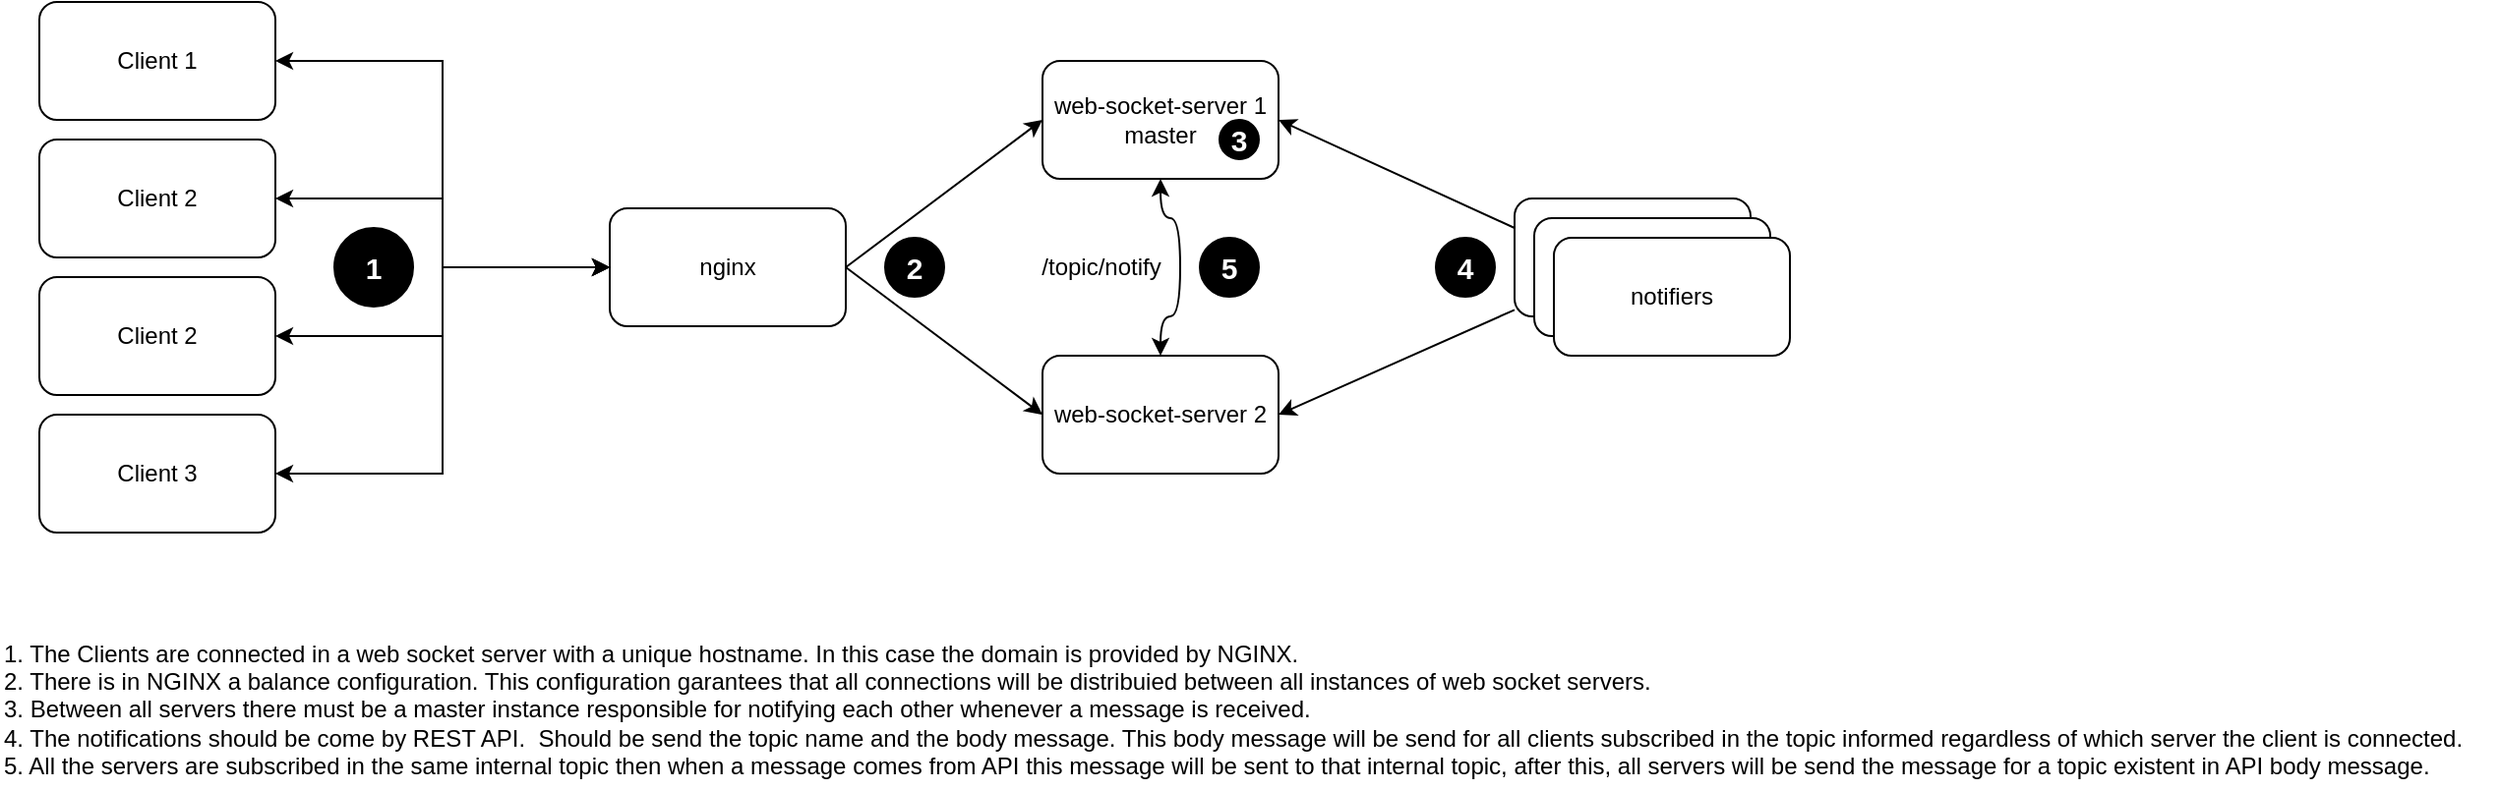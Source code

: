 <mxfile version="12.5.3" type="device"><diagram id="OCZYAj_C0yfxL2f2VbgE" name="Página-1"><mxGraphModel dx="942" dy="666" grid="1" gridSize="10" guides="1" tooltips="1" connect="1" arrows="1" fold="1" page="1" pageScale="1" pageWidth="1169" pageHeight="827" math="0" shadow="0"><root><mxCell id="0"/><mxCell id="1" parent="0"/><mxCell id="E2J2V2mFh9acy8IqprKX-15" style="edgeStyle=orthogonalEdgeStyle;rounded=0;orthogonalLoop=1;jettySize=auto;html=1;exitX=1;exitY=0.5;exitDx=0;exitDy=0;entryX=0;entryY=0.5;entryDx=0;entryDy=0;startArrow=classic;startFill=1;" parent="1" source="E2J2V2mFh9acy8IqprKX-1" target="E2J2V2mFh9acy8IqprKX-11" edge="1"><mxGeometry relative="1" as="geometry"><mxPoint x="250" y="220" as="targetPoint"/></mxGeometry></mxCell><mxCell id="E2J2V2mFh9acy8IqprKX-1" value="Client 3" style="rounded=1;whiteSpace=wrap;html=1;" parent="1" vertex="1"><mxGeometry x="60" y="220" width="120" height="60" as="geometry"/></mxCell><mxCell id="E2J2V2mFh9acy8IqprKX-14" style="edgeStyle=orthogonalEdgeStyle;rounded=0;orthogonalLoop=1;jettySize=auto;html=1;exitX=1;exitY=0.5;exitDx=0;exitDy=0;entryX=0;entryY=0.5;entryDx=0;entryDy=0;startArrow=classic;startFill=1;" parent="1" source="E2J2V2mFh9acy8IqprKX-2" target="E2J2V2mFh9acy8IqprKX-11" edge="1"><mxGeometry relative="1" as="geometry"/></mxCell><mxCell id="E2J2V2mFh9acy8IqprKX-2" value="Client 2" style="rounded=1;whiteSpace=wrap;html=1;" parent="1" vertex="1"><mxGeometry x="60" y="150" width="120" height="60" as="geometry"/></mxCell><mxCell id="E2J2V2mFh9acy8IqprKX-12" style="edgeStyle=orthogonalEdgeStyle;rounded=0;orthogonalLoop=1;jettySize=auto;html=1;exitX=1;exitY=0.5;exitDx=0;exitDy=0;entryX=0;entryY=0.5;entryDx=0;entryDy=0;endArrow=classic;endFill=1;startArrow=classic;startFill=1;" parent="1" source="E2J2V2mFh9acy8IqprKX-3" target="E2J2V2mFh9acy8IqprKX-11" edge="1"><mxGeometry relative="1" as="geometry"/></mxCell><mxCell id="E2J2V2mFh9acy8IqprKX-3" value="Client 1" style="rounded=1;whiteSpace=wrap;html=1;" parent="1" vertex="1"><mxGeometry x="60" y="10" width="120" height="60" as="geometry"/></mxCell><mxCell id="E2J2V2mFh9acy8IqprKX-24" style="edgeStyle=orthogonalEdgeStyle;curved=1;rounded=0;orthogonalLoop=1;jettySize=auto;html=1;entryX=0.5;entryY=0;entryDx=0;entryDy=0;startArrow=classic;startFill=1;endArrow=classic;endFill=1;fontSize=15;fontColor=#FFFFFF;exitX=0.5;exitY=1;exitDx=0;exitDy=0;" parent="1" source="E2J2V2mFh9acy8IqprKX-8" target="E2J2V2mFh9acy8IqprKX-9" edge="1"><mxGeometry relative="1" as="geometry"><mxPoint x="920" y="120" as="sourcePoint"/><Array as="points"><mxPoint x="630" y="120"/><mxPoint x="640" y="120"/><mxPoint x="640" y="170"/><mxPoint x="630" y="170"/></Array></mxGeometry></mxCell><mxCell id="E2J2V2mFh9acy8IqprKX-8" value="web-socket-server 1&lt;br&gt;master" style="rounded=1;whiteSpace=wrap;html=1;" parent="1" vertex="1"><mxGeometry x="570" y="40" width="120" height="60" as="geometry"/></mxCell><mxCell id="E2J2V2mFh9acy8IqprKX-9" value="web-socket-server 2" style="rounded=1;whiteSpace=wrap;html=1;" parent="1" vertex="1"><mxGeometry x="570" y="190" width="120" height="60" as="geometry"/></mxCell><mxCell id="E2J2V2mFh9acy8IqprKX-13" style="edgeStyle=orthogonalEdgeStyle;rounded=0;orthogonalLoop=1;jettySize=auto;html=1;exitX=1;exitY=0.5;exitDx=0;exitDy=0;entryX=0;entryY=0.5;entryDx=0;entryDy=0;startArrow=classic;startFill=1;" parent="1" source="E2J2V2mFh9acy8IqprKX-10" target="E2J2V2mFh9acy8IqprKX-11" edge="1"><mxGeometry relative="1" as="geometry"><mxPoint x="280" y="130" as="targetPoint"/></mxGeometry></mxCell><mxCell id="E2J2V2mFh9acy8IqprKX-10" value="Client 2" style="rounded=1;whiteSpace=wrap;html=1;" parent="1" vertex="1"><mxGeometry x="60" y="80" width="120" height="60" as="geometry"/></mxCell><mxCell id="E2J2V2mFh9acy8IqprKX-16" style="rounded=0;orthogonalLoop=1;jettySize=auto;html=1;exitX=1;exitY=0.5;exitDx=0;exitDy=0;entryX=0;entryY=0.5;entryDx=0;entryDy=0;" parent="1" source="E2J2V2mFh9acy8IqprKX-11" target="E2J2V2mFh9acy8IqprKX-8" edge="1"><mxGeometry relative="1" as="geometry"/></mxCell><mxCell id="E2J2V2mFh9acy8IqprKX-18" style="rounded=0;orthogonalLoop=1;jettySize=auto;html=1;exitX=1;exitY=0.5;exitDx=0;exitDy=0;entryX=0;entryY=0.5;entryDx=0;entryDy=0;" parent="1" source="E2J2V2mFh9acy8IqprKX-11" target="E2J2V2mFh9acy8IqprKX-9" edge="1"><mxGeometry relative="1" as="geometry"/></mxCell><mxCell id="E2J2V2mFh9acy8IqprKX-11" value="nginx" style="rounded=1;whiteSpace=wrap;html=1;" parent="1" vertex="1"><mxGeometry x="350" y="115" width="120" height="60" as="geometry"/></mxCell><mxCell id="E2J2V2mFh9acy8IqprKX-22" value="1" style="ellipse;whiteSpace=wrap;html=1;aspect=fixed;rounded=1;labelBackgroundColor=none;fillColor=#000000;fontColor=#FFFFFF;fontStyle=1;fontSize=15;" parent="1" vertex="1"><mxGeometry x="210" y="125" width="40" height="40" as="geometry"/></mxCell><mxCell id="E2J2V2mFh9acy8IqprKX-23" value="&lt;div&gt;&lt;div&gt;1. The Clients are connected in a web socket server with a unique hostname. In this case the domain is provided by NGINX.&lt;/div&gt;&lt;div&gt;2. There is in NGINX a balance configuration. This configuration garantees that all connections will be distribuied between all instances of web socket servers.&lt;/div&gt;&lt;div&gt;3. Between all servers there must be a master instance responsible for notifying each other whenever a message is received.&lt;/div&gt;&lt;div&gt;4. The notifications should be come by REST API.&amp;nbsp; Should be send the topic name and the body message. This body message will be send for all clients subscribed in the topic informed regardless of which server the client is connected.&lt;/div&gt;&lt;div&gt;5. All the servers are subscribed in the same internal topic then when a message comes from API this message will be sent to that internal topic, after this, all servers will be send the message for a topic existent in API body message.&lt;/div&gt;&lt;/div&gt;" style="text;html=1;align=left;verticalAlign=middle;resizable=0;points=[];autosize=1;fontColor=#000000;" parent="1" vertex="1"><mxGeometry x="40" y="330" width="1270" height="80" as="geometry"/></mxCell><mxCell id="E2J2V2mFh9acy8IqprKX-33" value="" style="edgeStyle=none;rounded=0;orthogonalLoop=1;jettySize=auto;html=1;startArrow=none;startFill=0;endArrow=classic;endFill=1;fontSize=15;fontColor=#FFFFFF;entryX=1;entryY=0.5;entryDx=0;entryDy=0;" parent="1" source="E2J2V2mFh9acy8IqprKX-29" target="E2J2V2mFh9acy8IqprKX-9" edge="1"><mxGeometry relative="1" as="geometry"><mxPoint x="800" y="230" as="targetPoint"/></mxGeometry></mxCell><mxCell id="E2J2V2mFh9acy8IqprKX-34" style="edgeStyle=none;rounded=0;orthogonalLoop=1;jettySize=auto;html=1;exitX=0;exitY=0.25;exitDx=0;exitDy=0;entryX=1;entryY=0.5;entryDx=0;entryDy=0;startArrow=none;startFill=0;endArrow=classic;endFill=1;fontSize=15;fontColor=#FFFFFF;" parent="1" source="E2J2V2mFh9acy8IqprKX-29" target="E2J2V2mFh9acy8IqprKX-8" edge="1"><mxGeometry relative="1" as="geometry"/></mxCell><mxCell id="E2J2V2mFh9acy8IqprKX-29" value="notifiers" style="rounded=1;whiteSpace=wrap;html=1;" parent="1" vertex="1"><mxGeometry x="810" y="110" width="120" height="60" as="geometry"/></mxCell><mxCell id="E2J2V2mFh9acy8IqprKX-35" value="notifiers" style="rounded=1;whiteSpace=wrap;html=1;" parent="1" vertex="1"><mxGeometry x="820" y="120" width="120" height="60" as="geometry"/></mxCell><mxCell id="E2J2V2mFh9acy8IqprKX-36" value="notifiers" style="rounded=1;whiteSpace=wrap;html=1;" parent="1" vertex="1"><mxGeometry x="830" y="130" width="120" height="60" as="geometry"/></mxCell><mxCell id="iVlSMq41ERl0rH4EI6Ya-1" value="2" style="ellipse;whiteSpace=wrap;html=1;aspect=fixed;rounded=1;labelBackgroundColor=none;fillColor=#000000;fontColor=#FFFFFF;fontStyle=1;fontSize=15;" vertex="1" parent="1"><mxGeometry x="490" y="130" width="30" height="30" as="geometry"/></mxCell><mxCell id="iVlSMq41ERl0rH4EI6Ya-2" value="3" style="ellipse;whiteSpace=wrap;html=1;aspect=fixed;rounded=1;labelBackgroundColor=none;fillColor=#000000;fontColor=#FFFFFF;fontStyle=1;fontSize=15;" vertex="1" parent="1"><mxGeometry x="660" y="70" width="20" height="20" as="geometry"/></mxCell><mxCell id="iVlSMq41ERl0rH4EI6Ya-3" value="4" style="ellipse;whiteSpace=wrap;html=1;aspect=fixed;rounded=1;labelBackgroundColor=none;fillColor=#000000;fontColor=#FFFFFF;fontStyle=1;fontSize=15;" vertex="1" parent="1"><mxGeometry x="770" y="130" width="30" height="30" as="geometry"/></mxCell><mxCell id="iVlSMq41ERl0rH4EI6Ya-4" value="5" style="ellipse;whiteSpace=wrap;html=1;aspect=fixed;rounded=1;labelBackgroundColor=none;fillColor=#000000;fontColor=#FFFFFF;fontStyle=1;fontSize=15;" vertex="1" parent="1"><mxGeometry x="650" y="130" width="30" height="30" as="geometry"/></mxCell><mxCell id="iVlSMq41ERl0rH4EI6Ya-5" value="/topic/notify" style="text;html=1;strokeColor=none;fillColor=none;align=center;verticalAlign=middle;whiteSpace=wrap;rounded=0;" vertex="1" parent="1"><mxGeometry x="580" y="135" width="40" height="20" as="geometry"/></mxCell></root></mxGraphModel></diagram></mxfile>